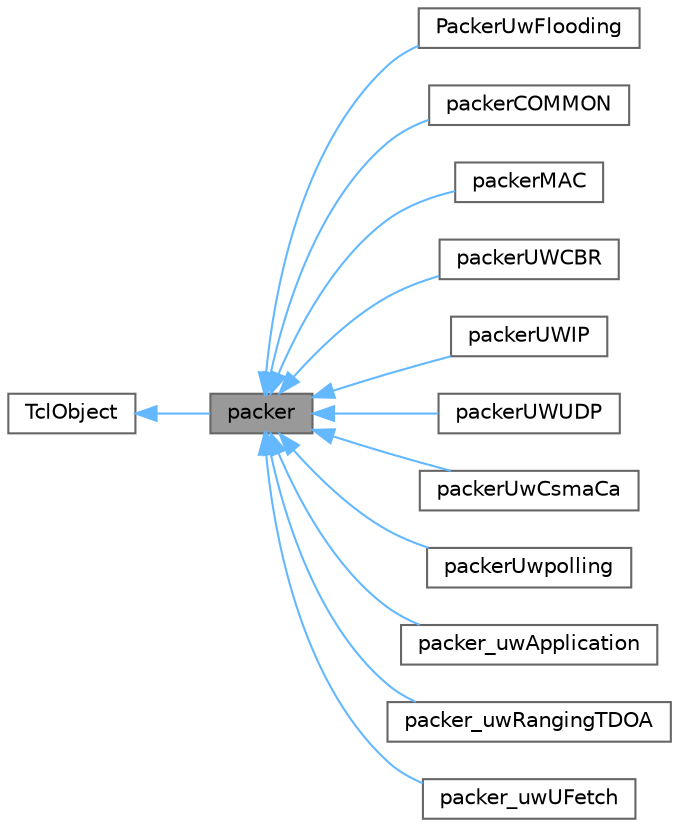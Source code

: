 digraph "packer"
{
 // LATEX_PDF_SIZE
  bgcolor="transparent";
  edge [fontname=Helvetica,fontsize=10,labelfontname=Helvetica,labelfontsize=10];
  node [fontname=Helvetica,fontsize=10,shape=box,height=0.2,width=0.4];
  rankdir="LR";
  Node1 [id="Node000001",label="packer",height=0.2,width=0.4,color="gray40", fillcolor="grey60", style="filled", fontcolor="black",tooltip="Class exploited by the Uwal module to map an NS-Miracle packet into a bit stream, and vice-versa."];
  Node2 -> Node1 [id="edge1_Node000001_Node000002",dir="back",color="steelblue1",style="solid",tooltip=" "];
  Node2 [id="Node000002",label="TclObject",height=0.2,width=0.4,color="gray40", fillcolor="white", style="filled",tooltip=" "];
  Node1 -> Node3 [id="edge2_Node000001_Node000003",dir="back",color="steelblue1",style="solid",tooltip=" "];
  Node3 [id="Node000003",label="PackerUwFlooding",height=0.2,width=0.4,color="gray40", fillcolor="white", style="filled",URL="$classPackerUwFlooding.html",tooltip="Class exploited by the Uwal module to map an NS-Miracle packet into a bit stream, and vice-versa."];
  Node1 -> Node4 [id="edge3_Node000001_Node000004",dir="back",color="steelblue1",style="solid",tooltip=" "];
  Node4 [id="Node000004",label="packerCOMMON",height=0.2,width=0.4,color="gray40", fillcolor="white", style="filled",URL="$classpackerCOMMON.html",tooltip="Class to map a ns2 mac header into a bit stream, and vice-versa."];
  Node1 -> Node5 [id="edge4_Node000001_Node000005",dir="back",color="steelblue1",style="solid",tooltip=" "];
  Node5 [id="Node000005",label="packerMAC",height=0.2,width=0.4,color="gray40", fillcolor="white", style="filled",URL="$classpackerMAC.html",tooltip="Class to map a ns2 mac header into a bit stream, and vice-versa."];
  Node1 -> Node6 [id="edge5_Node000001_Node000006",dir="back",color="steelblue1",style="solid",tooltip=" "];
  Node6 [id="Node000006",label="packerUWCBR",height=0.2,width=0.4,color="gray40", fillcolor="white", style="filled",URL="$classpackerUWCBR.html",tooltip="Class exploited by the Uwal module to map an NS-Miracle packet into a bit stream, and vice-versa."];
  Node1 -> Node7 [id="edge6_Node000001_Node000007",dir="back",color="steelblue1",style="solid",tooltip=" "];
  Node7 [id="Node000007",label="packerUWIP",height=0.2,width=0.4,color="gray40", fillcolor="white", style="filled",URL="$classpackerUWIP.html",tooltip="Class exploited by the Uwal module to map an NS-Miracle packet into a bit stream, and vice-versa."];
  Node1 -> Node8 [id="edge7_Node000001_Node000008",dir="back",color="steelblue1",style="solid",tooltip=" "];
  Node8 [id="Node000008",label="packerUWUDP",height=0.2,width=0.4,color="gray40", fillcolor="white", style="filled",URL="$classpackerUWUDP.html",tooltip="Class exploited by the Uwal module to map an NS-Miracle packet into a bit stream, and vice-versa."];
  Node1 -> Node9 [id="edge8_Node000001_Node000009",dir="back",color="steelblue1",style="solid",tooltip=" "];
  Node9 [id="Node000009",label="packerUwCsmaCa",height=0.2,width=0.4,color="gray40", fillcolor="white", style="filled",URL="$classpackerUwCsmaCa.html",tooltip="Class to map a UwCsma-Ca header into a bit stream, and vice-versa."];
  Node1 -> Node10 [id="edge9_Node000001_Node000010",dir="back",color="steelblue1",style="solid",tooltip=" "];
  Node10 [id="Node000010",label="packerUwpolling",height=0.2,width=0.4,color="gray40", fillcolor="white", style="filled",URL="$classpackerUwpolling.html",tooltip="Class to map a Uwpolling header into a bit stream, and vice-versa."];
  Node1 -> Node11 [id="edge10_Node000001_Node000011",dir="back",color="steelblue1",style="solid",tooltip=" "];
  Node11 [id="Node000011",label="packer_uwApplication",height=0.2,width=0.4,color="gray40", fillcolor="white", style="filled",URL="$classpacker__uwApplication.html",tooltip="Class to map a ns2 mac header into a bit stream, and vice-versa."];
  Node1 -> Node12 [id="edge11_Node000001_Node000012",dir="back",color="steelblue1",style="solid",tooltip=" "];
  Node12 [id="Node000012",label="packer_uwRangingTDOA",height=0.2,width=0.4,color="gray40", fillcolor="white", style="filled",URL="$classpacker__uwRangingTDOA.html",tooltip="Class to map a ns2 uwRangingTDOA header into a bit stream, and vice-versa."];
  Node1 -> Node13 [id="edge12_Node000001_Node000013",dir="back",color="steelblue1",style="solid",tooltip=" "];
  Node13 [id="Node000013",label="packer_uwUFetch",height=0.2,width=0.4,color="gray40", fillcolor="white", style="filled",URL="$classpacker__uwUFetch.html",tooltip="Class to map a ns2 mac header into a bit stream, and vice-versa."];
}
